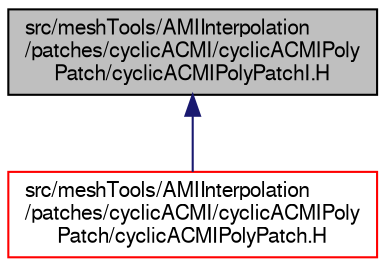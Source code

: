 digraph "src/meshTools/AMIInterpolation/patches/cyclicACMI/cyclicACMIPolyPatch/cyclicACMIPolyPatchI.H"
{
  bgcolor="transparent";
  edge [fontname="FreeSans",fontsize="10",labelfontname="FreeSans",labelfontsize="10"];
  node [fontname="FreeSans",fontsize="10",shape=record];
  Node1 [label="src/meshTools/AMIInterpolation\l/patches/cyclicACMI/cyclicACMIPoly\lPatch/cyclicACMIPolyPatchI.H",height=0.2,width=0.4,color="black", fillcolor="grey75", style="filled" fontcolor="black"];
  Node1 -> Node2 [dir="back",color="midnightblue",fontsize="10",style="solid",fontname="FreeSans"];
  Node2 [label="src/meshTools/AMIInterpolation\l/patches/cyclicACMI/cyclicACMIPoly\lPatch/cyclicACMIPolyPatch.H",height=0.2,width=0.4,color="red",URL="$a06743.html"];
}
